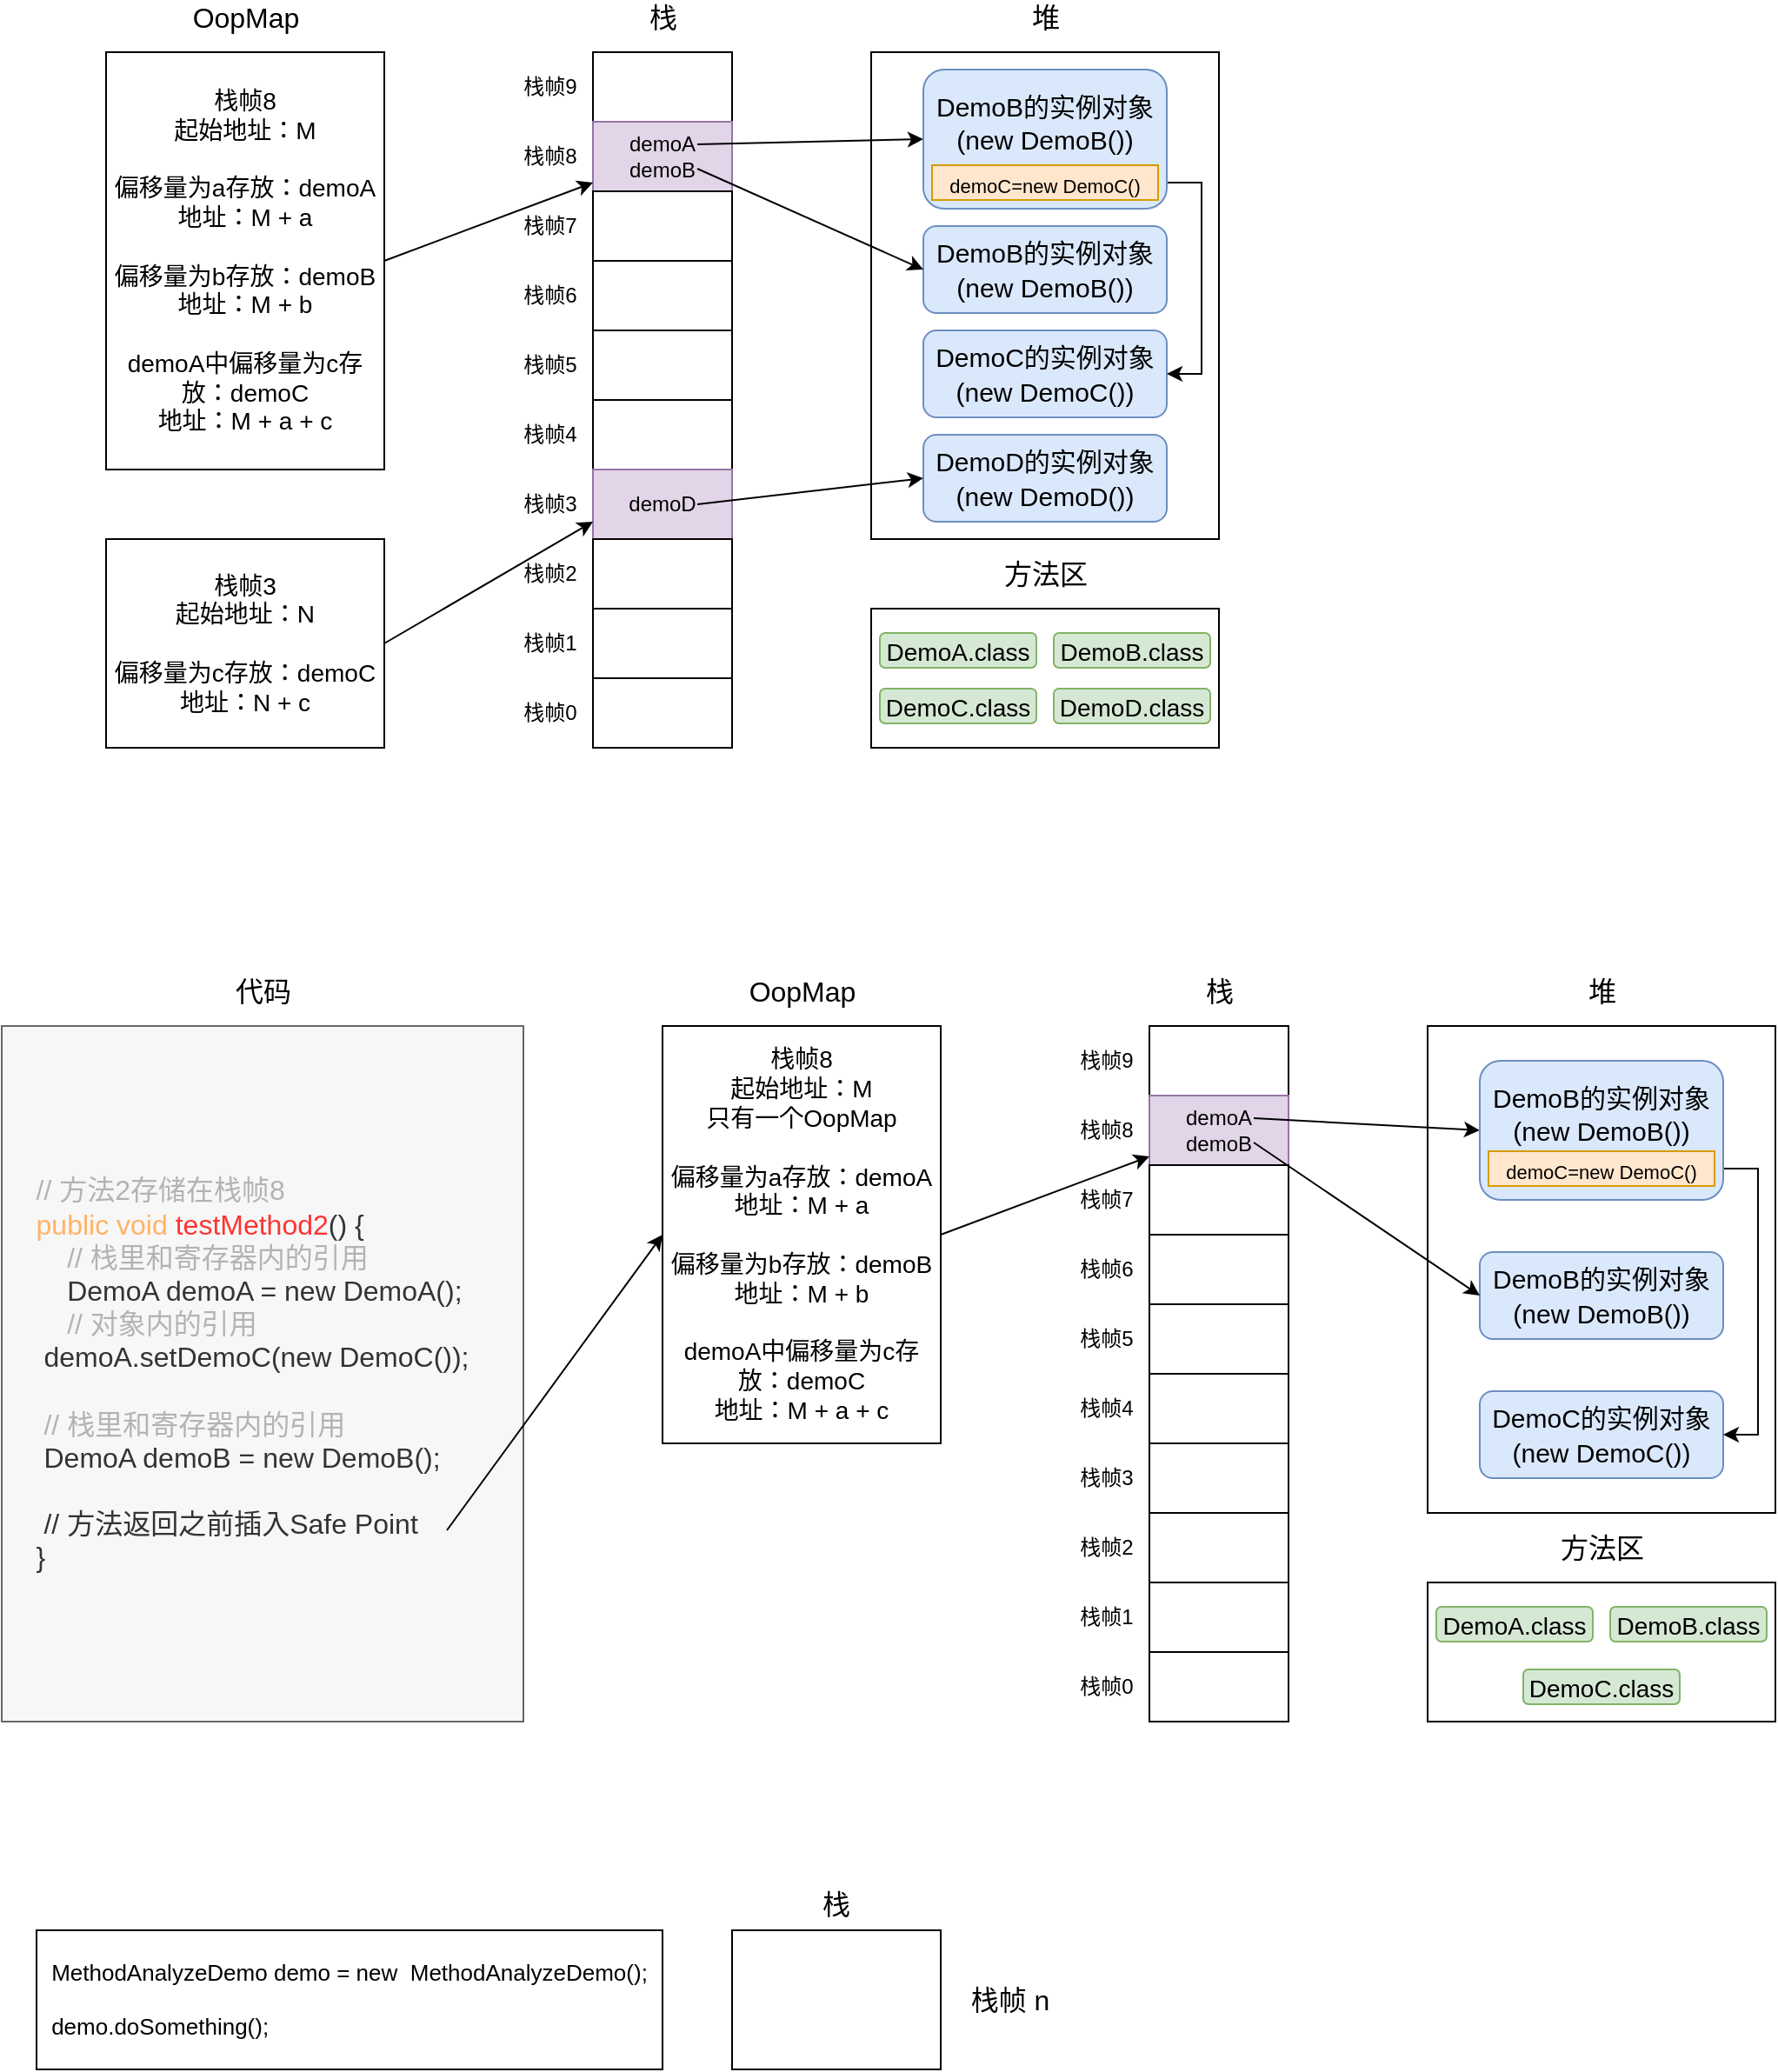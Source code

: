 <mxfile version="15.9.6" type="github">
  <diagram id="cZbGrN_7bTFbr9CBl1-8" name="Page-1">
    <mxGraphModel dx="782" dy="436" grid="1" gridSize="10" guides="1" tooltips="1" connect="1" arrows="1" fold="1" page="1" pageScale="1" pageWidth="827" pageHeight="1169" math="0" shadow="0">
      <root>
        <mxCell id="0" />
        <mxCell id="1" parent="0" />
        <mxCell id="dkSln4Yl63ti-yWi4KoC-1" value="" style="rounded=0;whiteSpace=wrap;html=1;fontSize=16;" vertex="1" parent="1">
          <mxGeometry x="520" y="120" width="200" height="280" as="geometry" />
        </mxCell>
        <mxCell id="dkSln4Yl63ti-yWi4KoC-2" value="" style="rounded=0;whiteSpace=wrap;html=1;" vertex="1" parent="1">
          <mxGeometry x="360" y="120" width="80" height="40" as="geometry" />
        </mxCell>
        <mxCell id="dkSln4Yl63ti-yWi4KoC-3" value="demoA&lt;br&gt;demoB" style="rounded=0;whiteSpace=wrap;html=1;fillColor=#e1d5e7;strokeColor=#9673a6;" vertex="1" parent="1">
          <mxGeometry x="360" y="160" width="80" height="40" as="geometry" />
        </mxCell>
        <mxCell id="dkSln4Yl63ti-yWi4KoC-4" value="" style="rounded=0;whiteSpace=wrap;html=1;" vertex="1" parent="1">
          <mxGeometry x="360" y="200" width="80" height="40" as="geometry" />
        </mxCell>
        <mxCell id="dkSln4Yl63ti-yWi4KoC-5" value="" style="rounded=0;whiteSpace=wrap;html=1;" vertex="1" parent="1">
          <mxGeometry x="360" y="240" width="80" height="40" as="geometry" />
        </mxCell>
        <mxCell id="dkSln4Yl63ti-yWi4KoC-6" value="" style="rounded=0;whiteSpace=wrap;html=1;" vertex="1" parent="1">
          <mxGeometry x="360" y="280" width="80" height="40" as="geometry" />
        </mxCell>
        <mxCell id="dkSln4Yl63ti-yWi4KoC-7" value="" style="rounded=0;whiteSpace=wrap;html=1;" vertex="1" parent="1">
          <mxGeometry x="360" y="320" width="80" height="40" as="geometry" />
        </mxCell>
        <mxCell id="dkSln4Yl63ti-yWi4KoC-8" value="&lt;span&gt;demoD&lt;/span&gt;" style="rounded=0;whiteSpace=wrap;html=1;fillColor=#e1d5e7;strokeColor=#9673a6;" vertex="1" parent="1">
          <mxGeometry x="360" y="360" width="80" height="40" as="geometry" />
        </mxCell>
        <mxCell id="dkSln4Yl63ti-yWi4KoC-9" value="" style="rounded=0;whiteSpace=wrap;html=1;" vertex="1" parent="1">
          <mxGeometry x="360" y="400" width="80" height="40" as="geometry" />
        </mxCell>
        <mxCell id="dkSln4Yl63ti-yWi4KoC-10" value="&lt;font style=&quot;font-size: 16px&quot;&gt;栈&lt;/font&gt;" style="text;html=1;align=center;verticalAlign=middle;resizable=0;points=[];autosize=1;strokeColor=none;fillColor=none;" vertex="1" parent="1">
          <mxGeometry x="385" y="90" width="30" height="20" as="geometry" />
        </mxCell>
        <mxCell id="dkSln4Yl63ti-yWi4KoC-11" value="&lt;span style=&quot;font-size: 16px&quot;&gt;堆&lt;/span&gt;" style="text;html=1;align=center;verticalAlign=middle;resizable=0;points=[];autosize=1;strokeColor=none;fillColor=none;" vertex="1" parent="1">
          <mxGeometry x="605" y="90" width="30" height="20" as="geometry" />
        </mxCell>
        <mxCell id="dkSln4Yl63ti-yWi4KoC-12" value="&lt;font style=&quot;font-size: 15px&quot;&gt;DemoB的实例对象&lt;br&gt;(new DemoB())&lt;/font&gt;" style="rounded=1;whiteSpace=wrap;html=1;fontSize=16;fillColor=#dae8fc;strokeColor=#6c8ebf;" vertex="1" parent="1">
          <mxGeometry x="550" y="220" width="140" height="50" as="geometry" />
        </mxCell>
        <mxCell id="dkSln4Yl63ti-yWi4KoC-13" value="&lt;font style=&quot;font-size: 15px&quot;&gt;DemoD的实例对象&lt;br&gt;(new DemoD())&lt;/font&gt;" style="rounded=1;whiteSpace=wrap;html=1;fontSize=16;fillColor=#dae8fc;strokeColor=#6c8ebf;" vertex="1" parent="1">
          <mxGeometry x="550" y="340" width="140" height="50" as="geometry" />
        </mxCell>
        <mxCell id="dkSln4Yl63ti-yWi4KoC-14" value="&lt;font style=&quot;font-size: 16px&quot;&gt;OopMap&lt;/font&gt;" style="text;html=1;align=center;verticalAlign=middle;resizable=0;points=[];autosize=1;strokeColor=none;fillColor=none;" vertex="1" parent="1">
          <mxGeometry x="120" y="90" width="80" height="20" as="geometry" />
        </mxCell>
        <mxCell id="dkSln4Yl63ti-yWi4KoC-15" value="&lt;span style=&quot;font-size: 16px&quot;&gt;方法区&lt;/span&gt;" style="text;html=1;align=center;verticalAlign=middle;resizable=0;points=[];autosize=1;strokeColor=none;fillColor=none;" vertex="1" parent="1">
          <mxGeometry x="590" y="410" width="60" height="20" as="geometry" />
        </mxCell>
        <mxCell id="dkSln4Yl63ti-yWi4KoC-16" value="" style="rounded=0;whiteSpace=wrap;html=1;" vertex="1" parent="1">
          <mxGeometry x="360" y="440" width="80" height="40" as="geometry" />
        </mxCell>
        <mxCell id="dkSln4Yl63ti-yWi4KoC-17" value="" style="rounded=0;whiteSpace=wrap;html=1;" vertex="1" parent="1">
          <mxGeometry x="360" y="480" width="80" height="40" as="geometry" />
        </mxCell>
        <mxCell id="dkSln4Yl63ti-yWi4KoC-18" value="" style="rounded=0;whiteSpace=wrap;html=1;fontSize=16;" vertex="1" parent="1">
          <mxGeometry x="520" y="440" width="200" height="80" as="geometry" />
        </mxCell>
        <mxCell id="dkSln4Yl63ti-yWi4KoC-19" value="栈帧1" style="text;html=1;align=center;verticalAlign=middle;resizable=0;points=[];autosize=1;strokeColor=none;fillColor=none;" vertex="1" parent="1">
          <mxGeometry x="310" y="450" width="50" height="20" as="geometry" />
        </mxCell>
        <mxCell id="dkSln4Yl63ti-yWi4KoC-20" value="栈帧2" style="text;html=1;align=center;verticalAlign=middle;resizable=0;points=[];autosize=1;strokeColor=none;fillColor=none;" vertex="1" parent="1">
          <mxGeometry x="310" y="410" width="50" height="20" as="geometry" />
        </mxCell>
        <mxCell id="dkSln4Yl63ti-yWi4KoC-21" value="栈帧3" style="text;html=1;align=center;verticalAlign=middle;resizable=0;points=[];autosize=1;strokeColor=none;fillColor=none;" vertex="1" parent="1">
          <mxGeometry x="310" y="370" width="50" height="20" as="geometry" />
        </mxCell>
        <mxCell id="dkSln4Yl63ti-yWi4KoC-22" value="栈帧4" style="text;html=1;align=center;verticalAlign=middle;resizable=0;points=[];autosize=1;strokeColor=none;fillColor=none;" vertex="1" parent="1">
          <mxGeometry x="310" y="330" width="50" height="20" as="geometry" />
        </mxCell>
        <mxCell id="dkSln4Yl63ti-yWi4KoC-23" value="栈帧5" style="text;html=1;align=center;verticalAlign=middle;resizable=0;points=[];autosize=1;strokeColor=none;fillColor=none;" vertex="1" parent="1">
          <mxGeometry x="310" y="290" width="50" height="20" as="geometry" />
        </mxCell>
        <mxCell id="dkSln4Yl63ti-yWi4KoC-24" value="栈帧6" style="text;html=1;align=center;verticalAlign=middle;resizable=0;points=[];autosize=1;strokeColor=none;fillColor=none;" vertex="1" parent="1">
          <mxGeometry x="310" y="250" width="50" height="20" as="geometry" />
        </mxCell>
        <mxCell id="dkSln4Yl63ti-yWi4KoC-25" value="栈帧7" style="text;html=1;align=center;verticalAlign=middle;resizable=0;points=[];autosize=1;strokeColor=none;fillColor=none;" vertex="1" parent="1">
          <mxGeometry x="310" y="210" width="50" height="20" as="geometry" />
        </mxCell>
        <mxCell id="dkSln4Yl63ti-yWi4KoC-26" value="栈帧8" style="text;html=1;align=center;verticalAlign=middle;resizable=0;points=[];autosize=1;strokeColor=none;fillColor=none;" vertex="1" parent="1">
          <mxGeometry x="310" y="170" width="50" height="20" as="geometry" />
        </mxCell>
        <mxCell id="dkSln4Yl63ti-yWi4KoC-27" value="栈帧9" style="text;html=1;align=center;verticalAlign=middle;resizable=0;points=[];autosize=1;strokeColor=none;fillColor=none;" vertex="1" parent="1">
          <mxGeometry x="310" y="130" width="50" height="20" as="geometry" />
        </mxCell>
        <mxCell id="dkSln4Yl63ti-yWi4KoC-28" value="栈帧0" style="text;html=1;align=center;verticalAlign=middle;resizable=0;points=[];autosize=1;strokeColor=none;fillColor=none;" vertex="1" parent="1">
          <mxGeometry x="310" y="490" width="50" height="20" as="geometry" />
        </mxCell>
        <mxCell id="dkSln4Yl63ti-yWi4KoC-29" style="rounded=0;orthogonalLoop=1;jettySize=auto;html=1;fontSize=11;exitX=1;exitY=0.5;exitDx=0;exitDy=0;" edge="1" parent="1" source="dkSln4Yl63ti-yWi4KoC-30" target="dkSln4Yl63ti-yWi4KoC-3">
          <mxGeometry relative="1" as="geometry" />
        </mxCell>
        <mxCell id="dkSln4Yl63ti-yWi4KoC-30" value="&lt;font style=&quot;font-size: 14px&quot;&gt;栈帧8&lt;br&gt;起始地址：M&lt;br&gt;&lt;br&gt;偏移量为a存放：demoA&lt;br&gt;地址：M + a&lt;br&gt;&lt;br&gt;偏移量为b存放：demoB&lt;br&gt;地址：M + b&lt;br&gt;&lt;br&gt;demoA中偏移量为c存放：demoC&lt;br&gt;地址：M + a + c&lt;/font&gt;" style="rounded=0;whiteSpace=wrap;html=1;" vertex="1" parent="1">
          <mxGeometry x="80" y="120" width="160" height="240" as="geometry" />
        </mxCell>
        <mxCell id="dkSln4Yl63ti-yWi4KoC-31" value="&lt;font style=&quot;font-size: 14px&quot;&gt;DemoA.class&lt;/font&gt;" style="rounded=1;whiteSpace=wrap;html=1;fontSize=16;fillColor=#d5e8d4;strokeColor=#82b366;" vertex="1" parent="1">
          <mxGeometry x="525" y="454" width="90" height="20" as="geometry" />
        </mxCell>
        <mxCell id="dkSln4Yl63ti-yWi4KoC-32" value="&lt;font style=&quot;font-size: 14px&quot;&gt;DemoB.class&lt;/font&gt;" style="rounded=1;whiteSpace=wrap;html=1;fontSize=16;fillColor=#d5e8d4;strokeColor=#82b366;" vertex="1" parent="1">
          <mxGeometry x="625" y="454" width="90" height="20" as="geometry" />
        </mxCell>
        <mxCell id="dkSln4Yl63ti-yWi4KoC-33" style="edgeStyle=none;rounded=0;orthogonalLoop=1;jettySize=auto;html=1;entryX=0;entryY=0.75;entryDx=0;entryDy=0;fontSize=11;exitX=1;exitY=0.5;exitDx=0;exitDy=0;" edge="1" parent="1" source="dkSln4Yl63ti-yWi4KoC-34" target="dkSln4Yl63ti-yWi4KoC-8">
          <mxGeometry relative="1" as="geometry" />
        </mxCell>
        <mxCell id="dkSln4Yl63ti-yWi4KoC-34" value="&lt;font style=&quot;font-size: 14px&quot;&gt;栈帧3&lt;br&gt;起始地址：N&lt;br&gt;&lt;br&gt;偏移量为c存放：demoC&lt;br&gt;地址：N + c&lt;/font&gt;" style="rounded=0;whiteSpace=wrap;html=1;" vertex="1" parent="1">
          <mxGeometry x="80" y="400" width="160" height="120" as="geometry" />
        </mxCell>
        <mxCell id="dkSln4Yl63ti-yWi4KoC-35" value="&lt;font style=&quot;font-size: 15px&quot;&gt;DemoC的实例对象&lt;br&gt;(new DemoC())&lt;/font&gt;" style="rounded=1;whiteSpace=wrap;html=1;fontSize=16;fillColor=#dae8fc;strokeColor=#6c8ebf;" vertex="1" parent="1">
          <mxGeometry x="550" y="280" width="140" height="50" as="geometry" />
        </mxCell>
        <mxCell id="dkSln4Yl63ti-yWi4KoC-36" style="edgeStyle=orthogonalEdgeStyle;rounded=0;orthogonalLoop=1;jettySize=auto;html=1;entryX=1;entryY=0.5;entryDx=0;entryDy=0;fontSize=11;exitX=1;exitY=0.5;exitDx=0;exitDy=0;" edge="1" parent="1" source="dkSln4Yl63ti-yWi4KoC-43" target="dkSln4Yl63ti-yWi4KoC-35">
          <mxGeometry relative="1" as="geometry" />
        </mxCell>
        <mxCell id="dkSln4Yl63ti-yWi4KoC-37" style="rounded=0;orthogonalLoop=1;jettySize=auto;html=1;fontSize=16;exitX=0.75;exitY=0.25;exitDx=0;exitDy=0;exitPerimeter=0;entryX=0;entryY=0.5;entryDx=0;entryDy=0;" edge="1" parent="1" target="dkSln4Yl63ti-yWi4KoC-42">
          <mxGeometry relative="1" as="geometry">
            <mxPoint x="420" y="173" as="sourcePoint" />
            <mxPoint x="471.681" y="100" as="targetPoint" />
          </mxGeometry>
        </mxCell>
        <mxCell id="dkSln4Yl63ti-yWi4KoC-38" style="rounded=0;orthogonalLoop=1;jettySize=auto;html=1;entryX=0;entryY=0.5;entryDx=0;entryDy=0;fontSize=16;" edge="1" parent="1" target="dkSln4Yl63ti-yWi4KoC-12">
          <mxGeometry relative="1" as="geometry">
            <mxPoint x="420" y="187" as="sourcePoint" />
            <mxPoint x="550" y="242" as="targetPoint" />
          </mxGeometry>
        </mxCell>
        <mxCell id="dkSln4Yl63ti-yWi4KoC-39" value="&lt;font style=&quot;font-size: 14px&quot;&gt;DemoC.class&lt;/font&gt;" style="rounded=1;whiteSpace=wrap;html=1;fontSize=16;fillColor=#d5e8d4;strokeColor=#82b366;" vertex="1" parent="1">
          <mxGeometry x="525" y="486" width="90" height="20" as="geometry" />
        </mxCell>
        <mxCell id="dkSln4Yl63ti-yWi4KoC-40" value="&lt;font style=&quot;font-size: 14px&quot;&gt;DemoD.class&lt;/font&gt;" style="rounded=1;whiteSpace=wrap;html=1;fontSize=16;fillColor=#d5e8d4;strokeColor=#82b366;" vertex="1" parent="1">
          <mxGeometry x="625" y="486" width="90" height="20" as="geometry" />
        </mxCell>
        <mxCell id="dkSln4Yl63ti-yWi4KoC-41" style="edgeStyle=none;rounded=0;orthogonalLoop=1;jettySize=auto;html=1;entryX=0;entryY=0.5;entryDx=0;entryDy=0;fontSize=16;" edge="1" parent="1" target="dkSln4Yl63ti-yWi4KoC-13">
          <mxGeometry relative="1" as="geometry">
            <mxPoint x="420" y="380" as="sourcePoint" />
          </mxGeometry>
        </mxCell>
        <mxCell id="dkSln4Yl63ti-yWi4KoC-42" value="&lt;font style=&quot;font-size: 15px&quot;&gt;DemoB的实例对象&lt;br&gt;(new DemoB())&lt;br&gt;&lt;br&gt;&lt;/font&gt;" style="rounded=1;whiteSpace=wrap;html=1;fontSize=16;fillColor=#dae8fc;strokeColor=#6c8ebf;" vertex="1" parent="1">
          <mxGeometry x="550" y="130" width="140" height="80" as="geometry" />
        </mxCell>
        <mxCell id="dkSln4Yl63ti-yWi4KoC-43" value="&lt;font style=&quot;font-size: 11px&quot;&gt;demoC=new DemoC()&lt;/font&gt;" style="rounded=0;whiteSpace=wrap;html=1;fontSize=16;fillColor=#ffe6cc;strokeColor=#d79b00;" vertex="1" parent="1">
          <mxGeometry x="555" y="185" width="130" height="20" as="geometry" />
        </mxCell>
        <mxCell id="dkSln4Yl63ti-yWi4KoC-44" value="" style="rounded=0;whiteSpace=wrap;html=1;fontSize=16;" vertex="1" parent="1">
          <mxGeometry x="840" y="680" width="200" height="280" as="geometry" />
        </mxCell>
        <mxCell id="dkSln4Yl63ti-yWi4KoC-45" value="" style="rounded=0;whiteSpace=wrap;html=1;" vertex="1" parent="1">
          <mxGeometry x="680" y="680" width="80" height="40" as="geometry" />
        </mxCell>
        <mxCell id="dkSln4Yl63ti-yWi4KoC-46" value="demoA&lt;br&gt;demoB" style="rounded=0;whiteSpace=wrap;html=1;fillColor=#e1d5e7;strokeColor=#9673a6;" vertex="1" parent="1">
          <mxGeometry x="680" y="720" width="80" height="40" as="geometry" />
        </mxCell>
        <mxCell id="dkSln4Yl63ti-yWi4KoC-47" value="" style="rounded=0;whiteSpace=wrap;html=1;" vertex="1" parent="1">
          <mxGeometry x="680" y="760" width="80" height="40" as="geometry" />
        </mxCell>
        <mxCell id="dkSln4Yl63ti-yWi4KoC-48" value="" style="rounded=0;whiteSpace=wrap;html=1;" vertex="1" parent="1">
          <mxGeometry x="680" y="800" width="80" height="40" as="geometry" />
        </mxCell>
        <mxCell id="dkSln4Yl63ti-yWi4KoC-49" value="" style="rounded=0;whiteSpace=wrap;html=1;" vertex="1" parent="1">
          <mxGeometry x="680" y="840" width="80" height="40" as="geometry" />
        </mxCell>
        <mxCell id="dkSln4Yl63ti-yWi4KoC-50" value="" style="rounded=0;whiteSpace=wrap;html=1;" vertex="1" parent="1">
          <mxGeometry x="680" y="880" width="80" height="40" as="geometry" />
        </mxCell>
        <mxCell id="dkSln4Yl63ti-yWi4KoC-51" value="" style="rounded=0;whiteSpace=wrap;html=1;" vertex="1" parent="1">
          <mxGeometry x="680" y="960" width="80" height="40" as="geometry" />
        </mxCell>
        <mxCell id="dkSln4Yl63ti-yWi4KoC-52" value="&lt;font style=&quot;font-size: 16px&quot;&gt;栈&lt;/font&gt;" style="text;html=1;align=center;verticalAlign=middle;resizable=0;points=[];autosize=1;strokeColor=none;fillColor=none;" vertex="1" parent="1">
          <mxGeometry x="705" y="650" width="30" height="20" as="geometry" />
        </mxCell>
        <mxCell id="dkSln4Yl63ti-yWi4KoC-53" value="&lt;span style=&quot;font-size: 16px&quot;&gt;堆&lt;/span&gt;" style="text;html=1;align=center;verticalAlign=middle;resizable=0;points=[];autosize=1;strokeColor=none;fillColor=none;" vertex="1" parent="1">
          <mxGeometry x="925" y="650" width="30" height="20" as="geometry" />
        </mxCell>
        <mxCell id="dkSln4Yl63ti-yWi4KoC-54" value="&lt;font style=&quot;font-size: 15px&quot;&gt;DemoB的实例对象&lt;br&gt;(new DemoB())&lt;/font&gt;" style="rounded=1;whiteSpace=wrap;html=1;fontSize=16;fillColor=#dae8fc;strokeColor=#6c8ebf;" vertex="1" parent="1">
          <mxGeometry x="870" y="810" width="140" height="50" as="geometry" />
        </mxCell>
        <mxCell id="dkSln4Yl63ti-yWi4KoC-55" value="&lt;font style=&quot;font-size: 16px&quot;&gt;OopMap&lt;/font&gt;" style="text;html=1;align=center;verticalAlign=middle;resizable=0;points=[];autosize=1;strokeColor=none;fillColor=none;" vertex="1" parent="1">
          <mxGeometry x="440" y="650" width="80" height="20" as="geometry" />
        </mxCell>
        <mxCell id="dkSln4Yl63ti-yWi4KoC-56" value="&lt;span style=&quot;font-size: 16px&quot;&gt;方法区&lt;/span&gt;" style="text;html=1;align=center;verticalAlign=middle;resizable=0;points=[];autosize=1;strokeColor=none;fillColor=none;" vertex="1" parent="1">
          <mxGeometry x="910" y="970" width="60" height="20" as="geometry" />
        </mxCell>
        <mxCell id="dkSln4Yl63ti-yWi4KoC-57" value="" style="rounded=0;whiteSpace=wrap;html=1;" vertex="1" parent="1">
          <mxGeometry x="680" y="1000" width="80" height="40" as="geometry" />
        </mxCell>
        <mxCell id="dkSln4Yl63ti-yWi4KoC-58" value="" style="rounded=0;whiteSpace=wrap;html=1;" vertex="1" parent="1">
          <mxGeometry x="680" y="1040" width="80" height="40" as="geometry" />
        </mxCell>
        <mxCell id="dkSln4Yl63ti-yWi4KoC-59" value="" style="rounded=0;whiteSpace=wrap;html=1;fontSize=16;" vertex="1" parent="1">
          <mxGeometry x="840" y="1000" width="200" height="80" as="geometry" />
        </mxCell>
        <mxCell id="dkSln4Yl63ti-yWi4KoC-60" value="栈帧1" style="text;html=1;align=center;verticalAlign=middle;resizable=0;points=[];autosize=1;strokeColor=none;fillColor=none;" vertex="1" parent="1">
          <mxGeometry x="630" y="1010" width="50" height="20" as="geometry" />
        </mxCell>
        <mxCell id="dkSln4Yl63ti-yWi4KoC-61" value="栈帧2" style="text;html=1;align=center;verticalAlign=middle;resizable=0;points=[];autosize=1;strokeColor=none;fillColor=none;" vertex="1" parent="1">
          <mxGeometry x="630" y="970" width="50" height="20" as="geometry" />
        </mxCell>
        <mxCell id="dkSln4Yl63ti-yWi4KoC-62" value="栈帧3" style="text;html=1;align=center;verticalAlign=middle;resizable=0;points=[];autosize=1;strokeColor=none;fillColor=none;" vertex="1" parent="1">
          <mxGeometry x="630" y="930" width="50" height="20" as="geometry" />
        </mxCell>
        <mxCell id="dkSln4Yl63ti-yWi4KoC-63" value="栈帧4" style="text;html=1;align=center;verticalAlign=middle;resizable=0;points=[];autosize=1;strokeColor=none;fillColor=none;" vertex="1" parent="1">
          <mxGeometry x="630" y="890" width="50" height="20" as="geometry" />
        </mxCell>
        <mxCell id="dkSln4Yl63ti-yWi4KoC-64" value="栈帧5" style="text;html=1;align=center;verticalAlign=middle;resizable=0;points=[];autosize=1;strokeColor=none;fillColor=none;" vertex="1" parent="1">
          <mxGeometry x="630" y="850" width="50" height="20" as="geometry" />
        </mxCell>
        <mxCell id="dkSln4Yl63ti-yWi4KoC-65" value="栈帧6" style="text;html=1;align=center;verticalAlign=middle;resizable=0;points=[];autosize=1;strokeColor=none;fillColor=none;" vertex="1" parent="1">
          <mxGeometry x="630" y="810" width="50" height="20" as="geometry" />
        </mxCell>
        <mxCell id="dkSln4Yl63ti-yWi4KoC-66" value="栈帧7" style="text;html=1;align=center;verticalAlign=middle;resizable=0;points=[];autosize=1;strokeColor=none;fillColor=none;" vertex="1" parent="1">
          <mxGeometry x="630" y="770" width="50" height="20" as="geometry" />
        </mxCell>
        <mxCell id="dkSln4Yl63ti-yWi4KoC-67" value="栈帧8" style="text;html=1;align=center;verticalAlign=middle;resizable=0;points=[];autosize=1;strokeColor=none;fillColor=none;" vertex="1" parent="1">
          <mxGeometry x="630" y="730" width="50" height="20" as="geometry" />
        </mxCell>
        <mxCell id="dkSln4Yl63ti-yWi4KoC-68" value="栈帧9" style="text;html=1;align=center;verticalAlign=middle;resizable=0;points=[];autosize=1;strokeColor=none;fillColor=none;" vertex="1" parent="1">
          <mxGeometry x="630" y="690" width="50" height="20" as="geometry" />
        </mxCell>
        <mxCell id="dkSln4Yl63ti-yWi4KoC-69" value="栈帧0" style="text;html=1;align=center;verticalAlign=middle;resizable=0;points=[];autosize=1;strokeColor=none;fillColor=none;" vertex="1" parent="1">
          <mxGeometry x="630" y="1050" width="50" height="20" as="geometry" />
        </mxCell>
        <mxCell id="dkSln4Yl63ti-yWi4KoC-70" style="rounded=0;orthogonalLoop=1;jettySize=auto;html=1;fontSize=11;exitX=1;exitY=0.5;exitDx=0;exitDy=0;" edge="1" parent="1" source="dkSln4Yl63ti-yWi4KoC-71" target="dkSln4Yl63ti-yWi4KoC-46">
          <mxGeometry relative="1" as="geometry" />
        </mxCell>
        <mxCell id="dkSln4Yl63ti-yWi4KoC-71" value="&lt;font style=&quot;font-size: 14px&quot;&gt;栈帧8&lt;br&gt;起始地址：M&lt;br&gt;只有一个OopMap&lt;br&gt;&lt;br&gt;偏移量为a存放：demoA&lt;br&gt;地址：M + a&lt;br&gt;&lt;br&gt;偏移量为b存放：demoB&lt;br&gt;地址：M + b&lt;br&gt;&lt;br&gt;demoA中偏移量为c存放：demoC&lt;br&gt;地址：M + a + c&lt;/font&gt;" style="rounded=0;whiteSpace=wrap;html=1;" vertex="1" parent="1">
          <mxGeometry x="400" y="680" width="160" height="240" as="geometry" />
        </mxCell>
        <mxCell id="dkSln4Yl63ti-yWi4KoC-72" value="&lt;font style=&quot;font-size: 14px&quot;&gt;DemoA.class&lt;/font&gt;" style="rounded=1;whiteSpace=wrap;html=1;fontSize=16;fillColor=#d5e8d4;strokeColor=#82b366;" vertex="1" parent="1">
          <mxGeometry x="845" y="1014" width="90" height="20" as="geometry" />
        </mxCell>
        <mxCell id="dkSln4Yl63ti-yWi4KoC-73" value="&lt;font style=&quot;font-size: 14px&quot;&gt;DemoB.class&lt;/font&gt;" style="rounded=1;whiteSpace=wrap;html=1;fontSize=16;fillColor=#d5e8d4;strokeColor=#82b366;" vertex="1" parent="1">
          <mxGeometry x="945" y="1014" width="90" height="20" as="geometry" />
        </mxCell>
        <mxCell id="dkSln4Yl63ti-yWi4KoC-74" value="&lt;font style=&quot;font-size: 15px&quot;&gt;DemoC的实例对象&lt;br&gt;(new DemoC())&lt;/font&gt;" style="rounded=1;whiteSpace=wrap;html=1;fontSize=16;fillColor=#dae8fc;strokeColor=#6c8ebf;" vertex="1" parent="1">
          <mxGeometry x="870" y="890" width="140" height="50" as="geometry" />
        </mxCell>
        <mxCell id="dkSln4Yl63ti-yWi4KoC-75" style="edgeStyle=orthogonalEdgeStyle;rounded=0;orthogonalLoop=1;jettySize=auto;html=1;entryX=1;entryY=0.5;entryDx=0;entryDy=0;fontSize=11;exitX=1;exitY=0.5;exitDx=0;exitDy=0;" edge="1" parent="1" source="dkSln4Yl63ti-yWi4KoC-80" target="dkSln4Yl63ti-yWi4KoC-74">
          <mxGeometry relative="1" as="geometry" />
        </mxCell>
        <mxCell id="dkSln4Yl63ti-yWi4KoC-76" style="rounded=0;orthogonalLoop=1;jettySize=auto;html=1;fontSize=16;exitX=0.75;exitY=0.25;exitDx=0;exitDy=0;exitPerimeter=0;entryX=0;entryY=0.5;entryDx=0;entryDy=0;" edge="1" parent="1" target="dkSln4Yl63ti-yWi4KoC-79">
          <mxGeometry relative="1" as="geometry">
            <mxPoint x="740" y="733" as="sourcePoint" />
            <mxPoint x="791.681" y="660" as="targetPoint" />
          </mxGeometry>
        </mxCell>
        <mxCell id="dkSln4Yl63ti-yWi4KoC-77" style="rounded=0;orthogonalLoop=1;jettySize=auto;html=1;entryX=0;entryY=0.5;entryDx=0;entryDy=0;fontSize=16;" edge="1" parent="1" target="dkSln4Yl63ti-yWi4KoC-54">
          <mxGeometry relative="1" as="geometry">
            <mxPoint x="740" y="747" as="sourcePoint" />
            <mxPoint x="870" y="802" as="targetPoint" />
          </mxGeometry>
        </mxCell>
        <mxCell id="dkSln4Yl63ti-yWi4KoC-78" value="&lt;font style=&quot;font-size: 14px&quot;&gt;DemoC.class&lt;/font&gt;" style="rounded=1;whiteSpace=wrap;html=1;fontSize=16;fillColor=#d5e8d4;strokeColor=#82b366;" vertex="1" parent="1">
          <mxGeometry x="895" y="1050" width="90" height="20" as="geometry" />
        </mxCell>
        <mxCell id="dkSln4Yl63ti-yWi4KoC-79" value="&lt;font style=&quot;font-size: 15px&quot;&gt;DemoB的实例对象&lt;br&gt;(new DemoB())&lt;br&gt;&lt;br&gt;&lt;/font&gt;" style="rounded=1;whiteSpace=wrap;html=1;fontSize=16;fillColor=#dae8fc;strokeColor=#6c8ebf;" vertex="1" parent="1">
          <mxGeometry x="870" y="700" width="140" height="80" as="geometry" />
        </mxCell>
        <mxCell id="dkSln4Yl63ti-yWi4KoC-80" value="&lt;font style=&quot;font-size: 11px&quot;&gt;demoC=new DemoC()&lt;/font&gt;" style="rounded=0;whiteSpace=wrap;html=1;fontSize=16;fillColor=#ffe6cc;strokeColor=#d79b00;" vertex="1" parent="1">
          <mxGeometry x="875" y="752" width="130" height="20" as="geometry" />
        </mxCell>
        <mxCell id="dkSln4Yl63ti-yWi4KoC-81" value="&lt;div style=&quot;font-size: 16px&quot;&gt;&lt;font style=&quot;font-size: 16px&quot;&gt;&amp;nbsp; &amp;nbsp; &lt;font color=&quot;#b3b3b3&quot;&gt;// 方法​2存储在栈帧8&lt;/font&gt;&lt;/font&gt;&lt;/div&gt;&lt;div style=&quot;font-size: 16px&quot;&gt;&lt;font style=&quot;font-size: 16px&quot;&gt;&amp;nbsp; &amp;nbsp; &lt;font color=&quot;#ffb366&quot;&gt;public void&lt;/font&gt; &lt;font color=&quot;#ff3333&quot;&gt;testMethod2​&lt;/font&gt;() {&lt;/font&gt;&lt;/div&gt;&lt;div style=&quot;font-size: 16px&quot;&gt;&lt;font style=&quot;font-size: 16px&quot;&gt;&amp;nbsp; &amp;nbsp; &amp;nbsp; &amp;nbsp; &lt;font color=&quot;#b3b3b3&quot;&gt;// 栈里和寄存器内的引用&lt;/font&gt;&lt;/font&gt;&lt;/div&gt;&lt;div style=&quot;font-size: 16px&quot;&gt;&lt;font style=&quot;font-size: 16px&quot;&gt;&amp;nbsp; &amp;nbsp; &amp;nbsp; &amp;nbsp; DemoA demoA = new DemoA();&lt;/font&gt;&lt;/div&gt;&lt;div style=&quot;font-size: 16px&quot;&gt;&lt;font style=&quot;font-size: 16px&quot;&gt;&amp;nbsp; &amp;nbsp; &amp;nbsp; &amp;nbsp; &lt;font color=&quot;#b3b3b3&quot;&gt;// 对象内的引用&lt;/font&gt;&lt;/font&gt;&lt;/div&gt;&lt;div style=&quot;font-size: 16px&quot;&gt;&lt;font style=&quot;font-size: 16px&quot;&gt;&amp;nbsp; &amp;nbsp; &lt;span style=&quot;white-space: pre&quot;&gt; &lt;/span&gt;demoA.setDemoC(new DemoC());&lt;/font&gt;&lt;/div&gt;&lt;div style=&quot;font-size: 16px&quot;&gt;&lt;font style=&quot;font-size: 16px&quot;&gt;&amp;nbsp; &amp;nbsp;&amp;nbsp;&lt;/font&gt;&lt;/div&gt;&lt;div style=&quot;font-size: 16px&quot;&gt;&lt;font style=&quot;font-size: 16px&quot;&gt;&amp;nbsp; &amp;nbsp; &lt;span style=&quot;white-space: pre&quot;&gt; &lt;/span&gt;&lt;font color=&quot;#b3b3b3&quot;&gt;// 栈里和寄存器内的引用&lt;/font&gt;&lt;/font&gt;&lt;/div&gt;&lt;div style=&quot;font-size: 16px&quot;&gt;&lt;font style=&quot;font-size: 16px&quot;&gt;&amp;nbsp; &amp;nbsp; &lt;span style=&quot;white-space: pre&quot;&gt; &lt;/span&gt;DemoA demoB = new DemoB();&lt;/font&gt;&lt;/div&gt;&lt;div style=&quot;font-size: 16px&quot;&gt;&lt;font style=&quot;font-size: 16px&quot;&gt;&amp;nbsp; &amp;nbsp;&amp;nbsp;&lt;/font&gt;&lt;/div&gt;&lt;div style=&quot;font-size: 16px&quot;&gt;&lt;font style=&quot;font-size: 16px&quot;&gt;&amp;nbsp; &amp;nbsp; &lt;span style=&quot;white-space: pre&quot;&gt; &lt;/span&gt;// 方法返回之前插入Safe Point​&lt;/font&gt;&lt;/div&gt;&lt;div style=&quot;font-size: 16px&quot;&gt;&lt;font style=&quot;font-size: 16px&quot;&gt;&amp;nbsp; &amp;nbsp; }&lt;/font&gt;&lt;/div&gt;" style="rounded=0;whiteSpace=wrap;html=1;fontSize=13;fillColor=#F7F7F7;fontColor=#333333;strokeColor=#666666;align=left;" vertex="1" parent="1">
          <mxGeometry x="20" y="680" width="300" height="400" as="geometry" />
        </mxCell>
        <mxCell id="dkSln4Yl63ti-yWi4KoC-82" value="&lt;span style=&quot;font-size: 16px&quot;&gt;代码&lt;/span&gt;" style="text;html=1;align=center;verticalAlign=middle;resizable=0;points=[];autosize=1;strokeColor=none;fillColor=none;" vertex="1" parent="1">
          <mxGeometry x="145" y="650" width="50" height="20" as="geometry" />
        </mxCell>
        <mxCell id="dkSln4Yl63ti-yWi4KoC-83" value="" style="rounded=0;whiteSpace=wrap;html=1;" vertex="1" parent="1">
          <mxGeometry x="680" y="920" width="80" height="40" as="geometry" />
        </mxCell>
        <mxCell id="dkSln4Yl63ti-yWi4KoC-84" style="rounded=0;orthogonalLoop=1;jettySize=auto;html=1;fontSize=11;entryX=0;entryY=0.5;entryDx=0;entryDy=0;" edge="1" parent="1" target="dkSln4Yl63ti-yWi4KoC-71">
          <mxGeometry relative="1" as="geometry">
            <mxPoint x="276" y="970" as="sourcePoint" />
            <mxPoint x="336" y="800" as="targetPoint" />
          </mxGeometry>
        </mxCell>
        <mxCell id="dkSln4Yl63ti-yWi4KoC-86" value="&lt;div style=&quot;text-align: left ; font-size: 13px&quot;&gt;&lt;font style=&quot;font-size: 13px&quot;&gt;MethodAnalyzeDemo demo = new&amp;nbsp; MethodAnalyzeDemo();&lt;/font&gt;&lt;/div&gt;&lt;div style=&quot;text-align: left ; font-size: 13px&quot;&gt;&lt;font style=&quot;font-size: 13px&quot;&gt;&lt;br&gt;&lt;/font&gt;&lt;/div&gt;&lt;div style=&quot;text-align: left ; font-size: 13px&quot;&gt;&lt;font style=&quot;font-size: 13px&quot;&gt;demo.doSomething();&lt;/font&gt;&lt;/div&gt;" style="rounded=0;whiteSpace=wrap;html=1;" vertex="1" parent="1">
          <mxGeometry x="40" y="1200" width="360" height="80" as="geometry" />
        </mxCell>
        <mxCell id="dkSln4Yl63ti-yWi4KoC-87" value="" style="rounded=0;whiteSpace=wrap;html=1;fontSize=13;" vertex="1" parent="1">
          <mxGeometry x="440" y="1200" width="120" height="80" as="geometry" />
        </mxCell>
        <mxCell id="dkSln4Yl63ti-yWi4KoC-88" value="&lt;font style=&quot;font-size: 16px&quot;&gt;栈&lt;/font&gt;" style="text;html=1;strokeColor=none;fillColor=none;align=center;verticalAlign=middle;whiteSpace=wrap;rounded=0;fontSize=13;" vertex="1" parent="1">
          <mxGeometry x="470" y="1170" width="60" height="30" as="geometry" />
        </mxCell>
        <mxCell id="dkSln4Yl63ti-yWi4KoC-89" value="&lt;font style=&quot;font-size: 16px&quot;&gt;栈帧 n&lt;/font&gt;" style="text;html=1;strokeColor=none;fillColor=none;align=center;verticalAlign=middle;whiteSpace=wrap;rounded=0;fontSize=13;" vertex="1" parent="1">
          <mxGeometry x="570" y="1225" width="60" height="30" as="geometry" />
        </mxCell>
      </root>
    </mxGraphModel>
  </diagram>
</mxfile>
